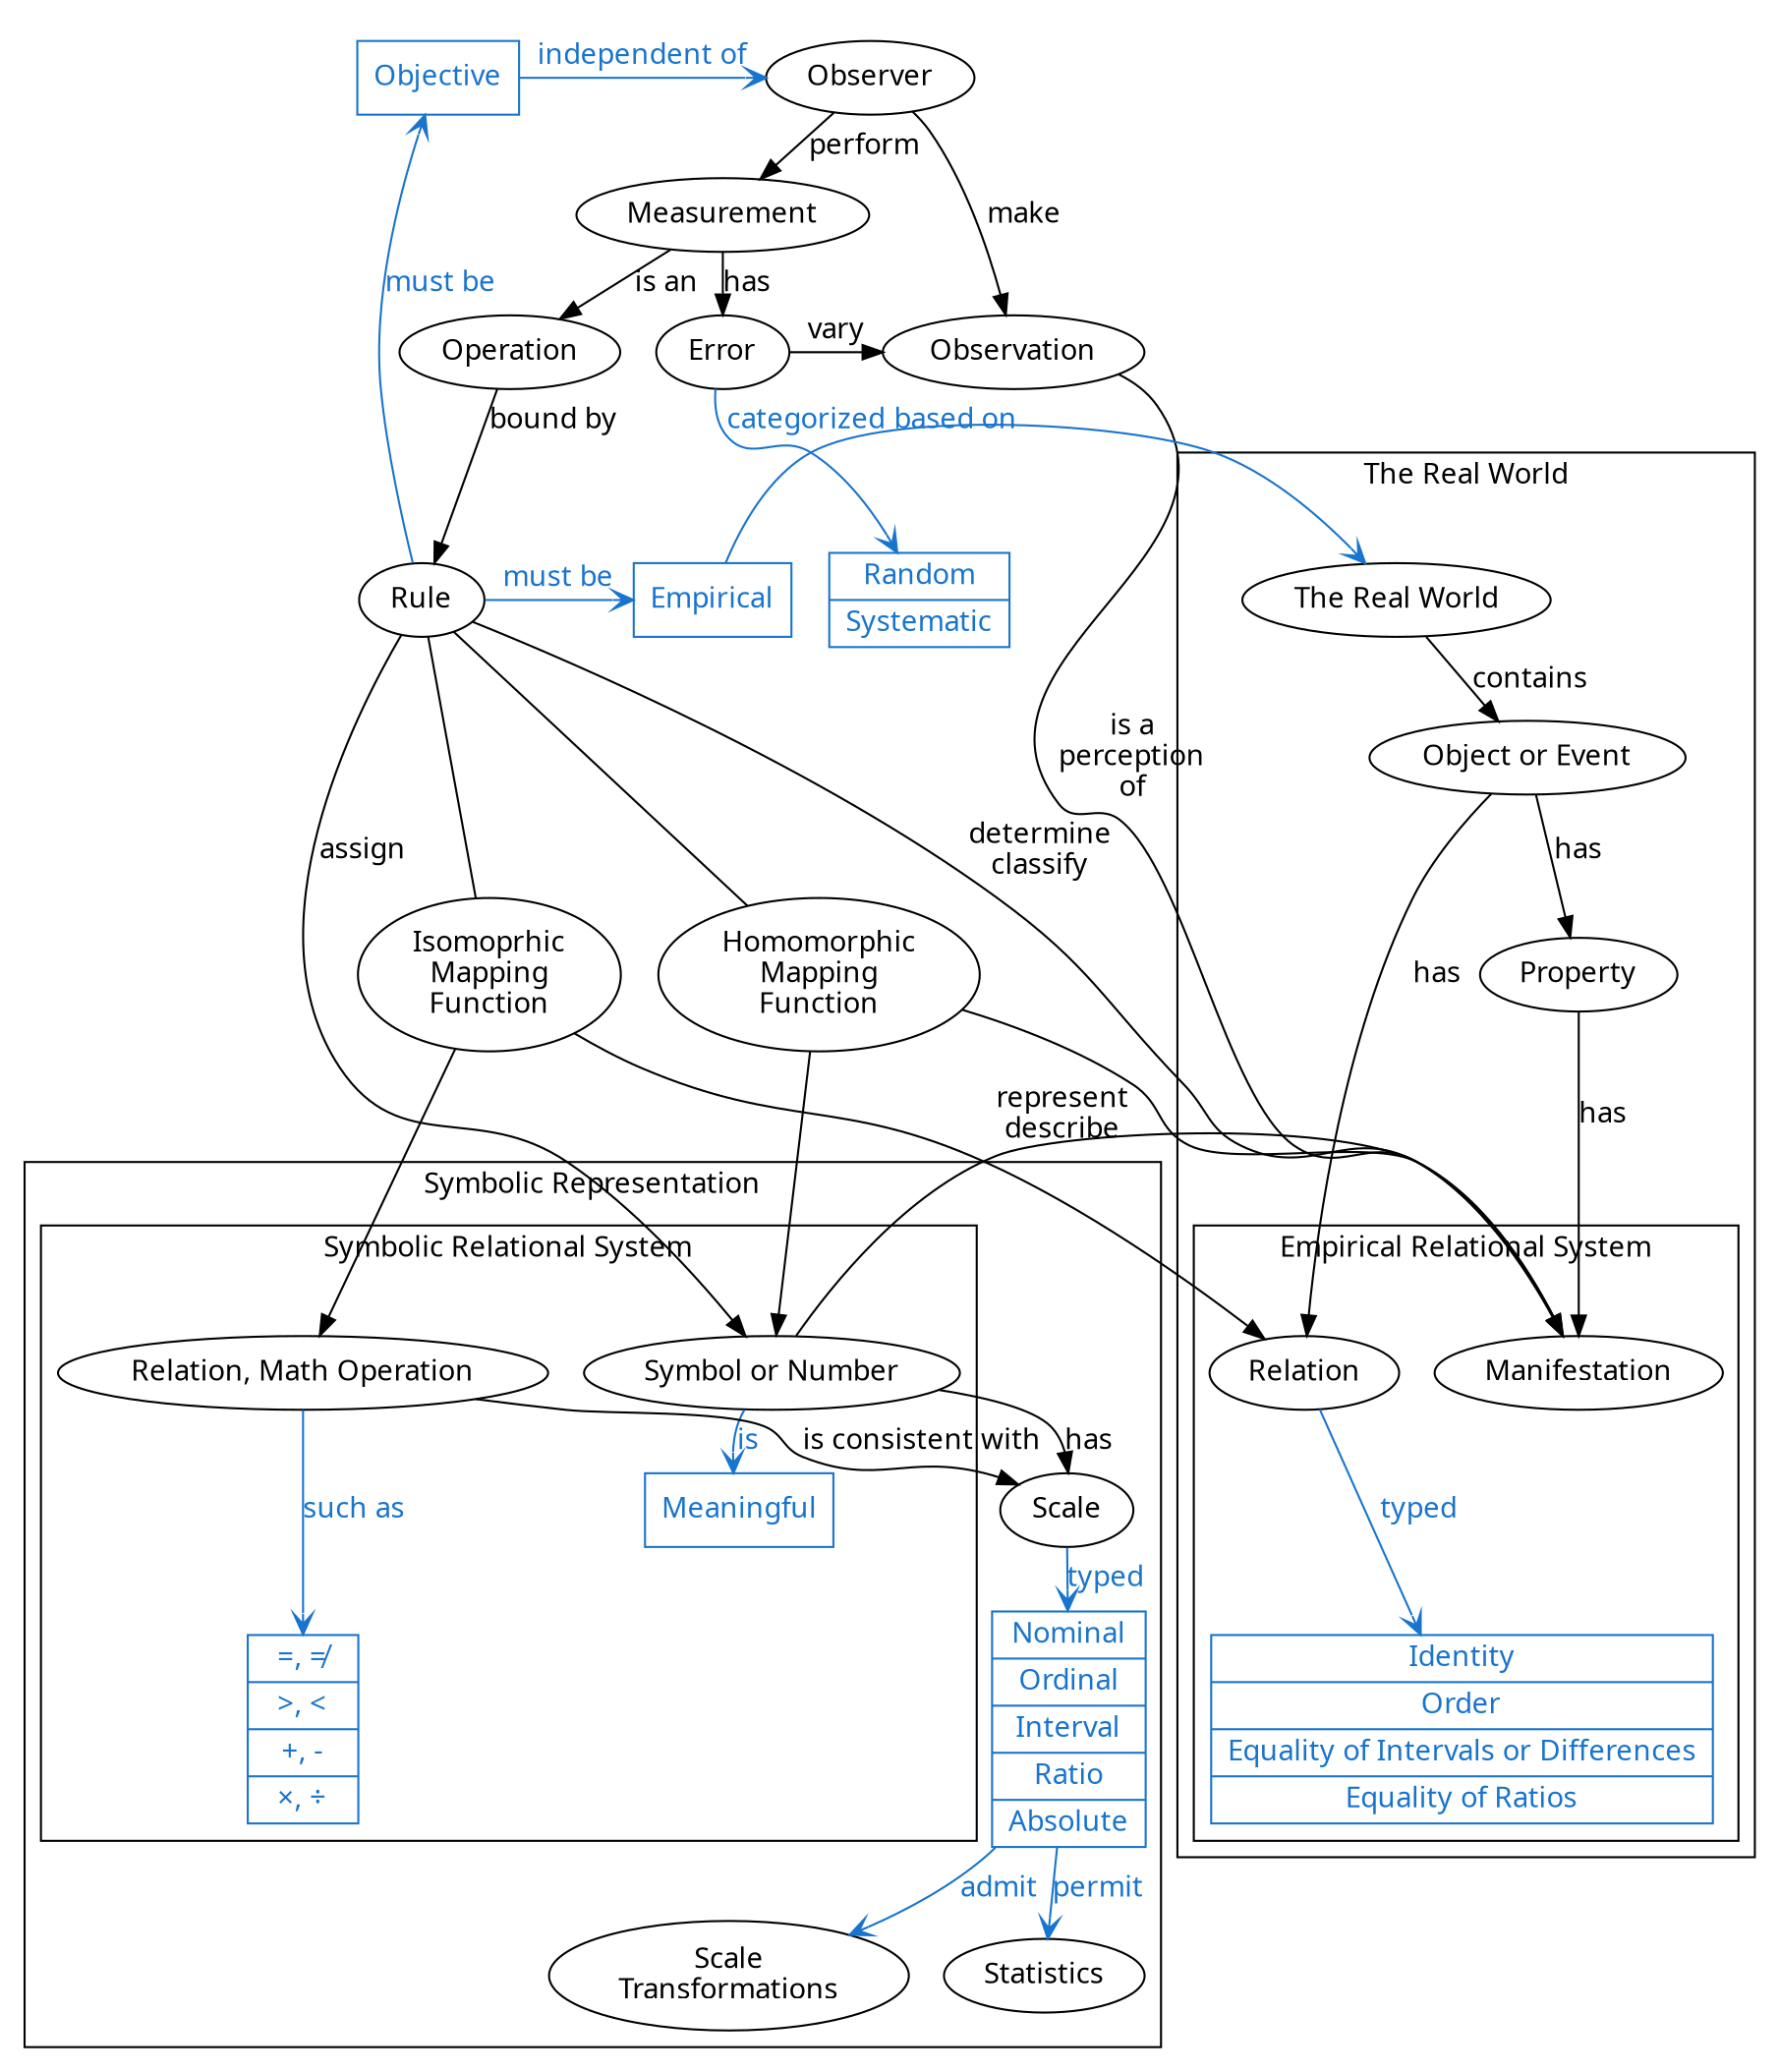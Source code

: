 digraph G {
	rankdir="TB";
	ranksep="0";
	splines="curve"
	/*sep="+40,40";*/
	newrank=true;
	/*
	This crashes Graphviz in Atom:
	pack=true;
	Note that defining packmode will automatically turn on packing as though one had set pack=true.
	*/
	packmode="clust";
	/*added while testing edges that link subgraphs instead of nodes*/
	compound=true;
	/*
	This crashes Graphviz in Atom:
	packmode="array_u";
	compound = "true";
	*/
	fontname="Calibri";
	node[shape="ellipse", fillcolor="white", fontname="Calibri"];
	edge[fontname="Calibri"];

		subgraph cluster_measurement_hidden{
			sortv=1000;
			label = "";
			color = "transparent";

			n_observer [label="Observer"]

			n_measurement [label="Measurement"];
			n_observer -> n_measurement [weight=100; label="perform"];

			n_systematic [label="{<random> Random|<systematic> Systematic}", shape="record", color="dodgerblue3", fontcolor="dodgerblue3"];

			n_error [label="Error"];
			n_measurement -> n_error [weight=100; label="has"];

			/*n_operation -> n_empirical [label="is"];*/
			n_error -> n_systematic [weight=100; label="categorized", arrowhead="vee", color="dodgerblue3", fontcolor="dodgerblue3"];

			n_observation [label="Observation"];
			n_observer -> n_observation [weight=100; label="make"];
			n_error -> n_observation [weight=100; label="vary"];

			n_operation [label="Operation"];
			n_measurement -> n_operation [weight=100; label="is an"];

			n_rule [label="Rule"]
			n_operation -> n_rule [weight=10; label="bound by"];

			n_empirical [label="Empirical", shape="box", color="dodgerblue3", fontcolor="dodgerblue3"];
			/*n_operation -> n_empirical [label="is"];*/
			n_rule -> n_empirical [weight=50; label="must be", arrowhead="vee", color="dodgerblue3", fontcolor="dodgerblue3"];

			n_objective [label="Objective", shape="box", color="dodgerblue3", fontcolor="dodgerblue3"];
			/*n_operation -> n_objective [label="is"];*/
			n_rule -> n_objective [weight=10; label="must be", arrowhead="vee", color="dodgerblue3", fontcolor="dodgerblue3"];

			n_objective -> n_observer [weight=50; label="independent of", arrowhead="vee", color="dodgerblue3", fontcolor="dodgerblue3"];

			n_isomorphic [label="Isomoprhic\nMapping\nFunction"];
			n_homomorphic [label="Homomorphic\nMapping\nFunction"];


		}

		subgraph cluster_symbolic_representation{
			sortv=2000;
			label = "Symbolic Representation";

			subgraph cluster_symbolic_system{
				sortv=2000;
				label = "Symbolic Relational System";


			n_symbol_or_number [label="Symbol or Number"];

			n_sym_rel [label="Relation, Math Operation"];
			n_sym_rel_type [label="{<math_equality> =, ≠|<math_order> \>, \<|<math_interval> +, -|<math_ratio> ×, ÷}", shape="record", color="dodgerblue3", fontcolor="dodgerblue3"]
			n_meaningful [label="Meaningful", shape="box", color="dodgerblue3", fontcolor="dodgerblue3"];
			n_sym_rel -> n_sym_rel_type [weight=100; label="such as", arrowhead="vee", color="dodgerblue3", fontcolor="dodgerblue3"];
		}
			n_rule -> n_symbol_or_number [label="assign"];


			n_scale [label="Scale"]
			n_symbol_or_number -> n_scale [label="has"];

			n_scale_type [label="{<scale_nominal> Nominal|<scale_ordinal> Ordinal|<scale_interval> Interval|<scale_ratio> Ratio|<scale_absolute> Absolute}", shape="record", color="dodgerblue3", fontcolor="dodgerblue3"]
			n_scale -> n_scale_type [weight=100; label="typed", arrowhead="vee", color="dodgerblue3", fontcolor="dodgerblue3"];

			n_scale_transformations [label="Scale\nTransformations"]
			n_scale_type -> n_scale_transformations [label="admit", arrowhead="vee", color="dodgerblue3", fontcolor="dodgerblue3"];

			n_statistics [label="Statistics"]
			n_scale_type -> n_statistics [label="permit", arrowhead="vee", color="dodgerblue3", fontcolor="dodgerblue3"];

		}

	subgraph cluster_real_world{
		sortv=4000;
		label = "The Real World";

		n_real_world [label="The Real World"];
		n_object_or_event [label="Object or Event"];
		n_real_world -> n_object_or_event [label="contains"];

		n_property [label="Property"];
		n_object_or_event -> n_property [label="has"];

		subgraph cluster_empirical_system{
			sortv=4000;
			label = "Empirical Relational System";

		n_manifestation [label="Manifestation"];
		n_real_rel [label="Relation"];
		n_real_rel_type [label="{<real_id> Identity|<real_order> Order|<real_interval> Equality of Intervals or Differences|<real_ratio> Equality of Ratios}", shape="record", color="dodgerblue3", fontcolor="dodgerblue3"]
		n_real_rel -> n_real_rel_type [label="typed", arrowhead="vee", color="dodgerblue3", fontcolor="dodgerblue3"];

		}
	}

	n_rule -> n_manifestation [weight=10, label="determine\nclassify"]
	n_rule -> n_isomorphic [weight=10, arrowhead="none"]
	n_rule -> n_homomorphic [weight=10, arrowhead="none"]
	n_property -> n_manifestation [weight=10, label="has"];
	n_object_or_event -> n_real_rel [weight=10, label="has"];
	n_empirical -> n_real_world [weight=10, label="based on", arrowhead="vee", color="dodgerblue3", fontcolor="dodgerblue3"]
	n_homomorphic -> n_manifestation [weight=10, label="", dir="none"];
	n_isomorphic -> n_real_rel  [weight=10, label=""];
	n_observation -> n_manifestation [weight=10, label="is a\nperception\nof"]
	n_sym_rel -> n_isomorphic [weight=10, dir="back"];
	n_symbol_or_number -> n_homomorphic [weight=10, dir="back"];
	n_symbol_or_number -> n_meaningful [weight=10, label="is", arrowhead="vee", color="dodgerblue3", fontcolor="dodgerblue3"];
	n_manifestation -> n_symbol_or_number [weight=10, label="represent\ndescribe", dir="back"];
	n_sym_rel -> n_scale [weight=10, label="is consistent with"]

	/*There is a bug:*/
  /*n_real_rel_type:real_id -> n_sym_rel_type:math_equality [label="test"];*/


	{ rank=same; n_objective; n_observer }
	{ rank=same; n_error; n_observation /*; n_systematic*/ }
	{ rank=same; n_rule; n_empirical; n_real_world }
	/*{ rank=same; n_manifestation; n_real_rel }*/
	{ rank=same; n_symbol_or_number; /*n_homomorphic;*/ n_manifestation }
	{ rank=same; n_real_rel; /*n_isomorphic;*/ n_sym_rel }
  { rank=same; n_sym_rel_type; n_real_rel_type; n_scale_type }

}
